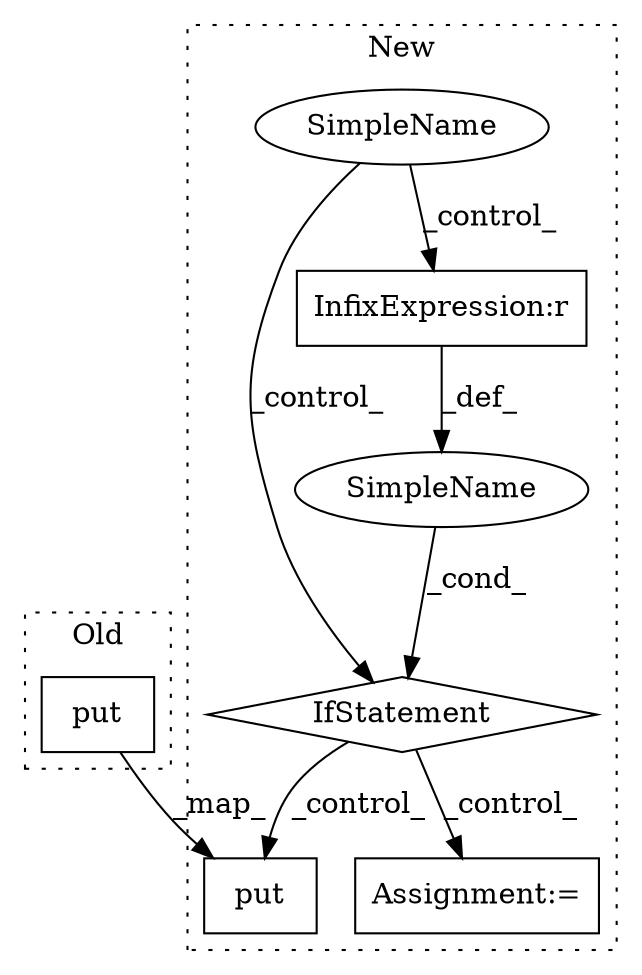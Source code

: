 digraph G {
subgraph cluster0 {
1 [label="put" a="32" s="3007,3027" l="4,1" shape="box"];
label = "Old";
style="dotted";
}
subgraph cluster1 {
2 [label="put" a="32" s="3502,3522" l="4,1" shape="box"];
3 [label="IfStatement" a="25" s="3452,3481" l="4,2" shape="diamond"];
4 [label="SimpleName" a="42" s="" l="" shape="ellipse"];
5 [label="InfixExpression:r" a="27" s="3466" l="4" shape="box"];
6 [label="Assignment:=" a="7" s="3543" l="2" shape="box"];
7 [label="SimpleName" a="42" s="" l="" shape="ellipse"];
label = "New";
style="dotted";
}
1 -> 2 [label="_map_"];
3 -> 2 [label="_control_"];
3 -> 6 [label="_control_"];
4 -> 3 [label="_cond_"];
5 -> 4 [label="_def_"];
7 -> 5 [label="_control_"];
7 -> 3 [label="_control_"];
}